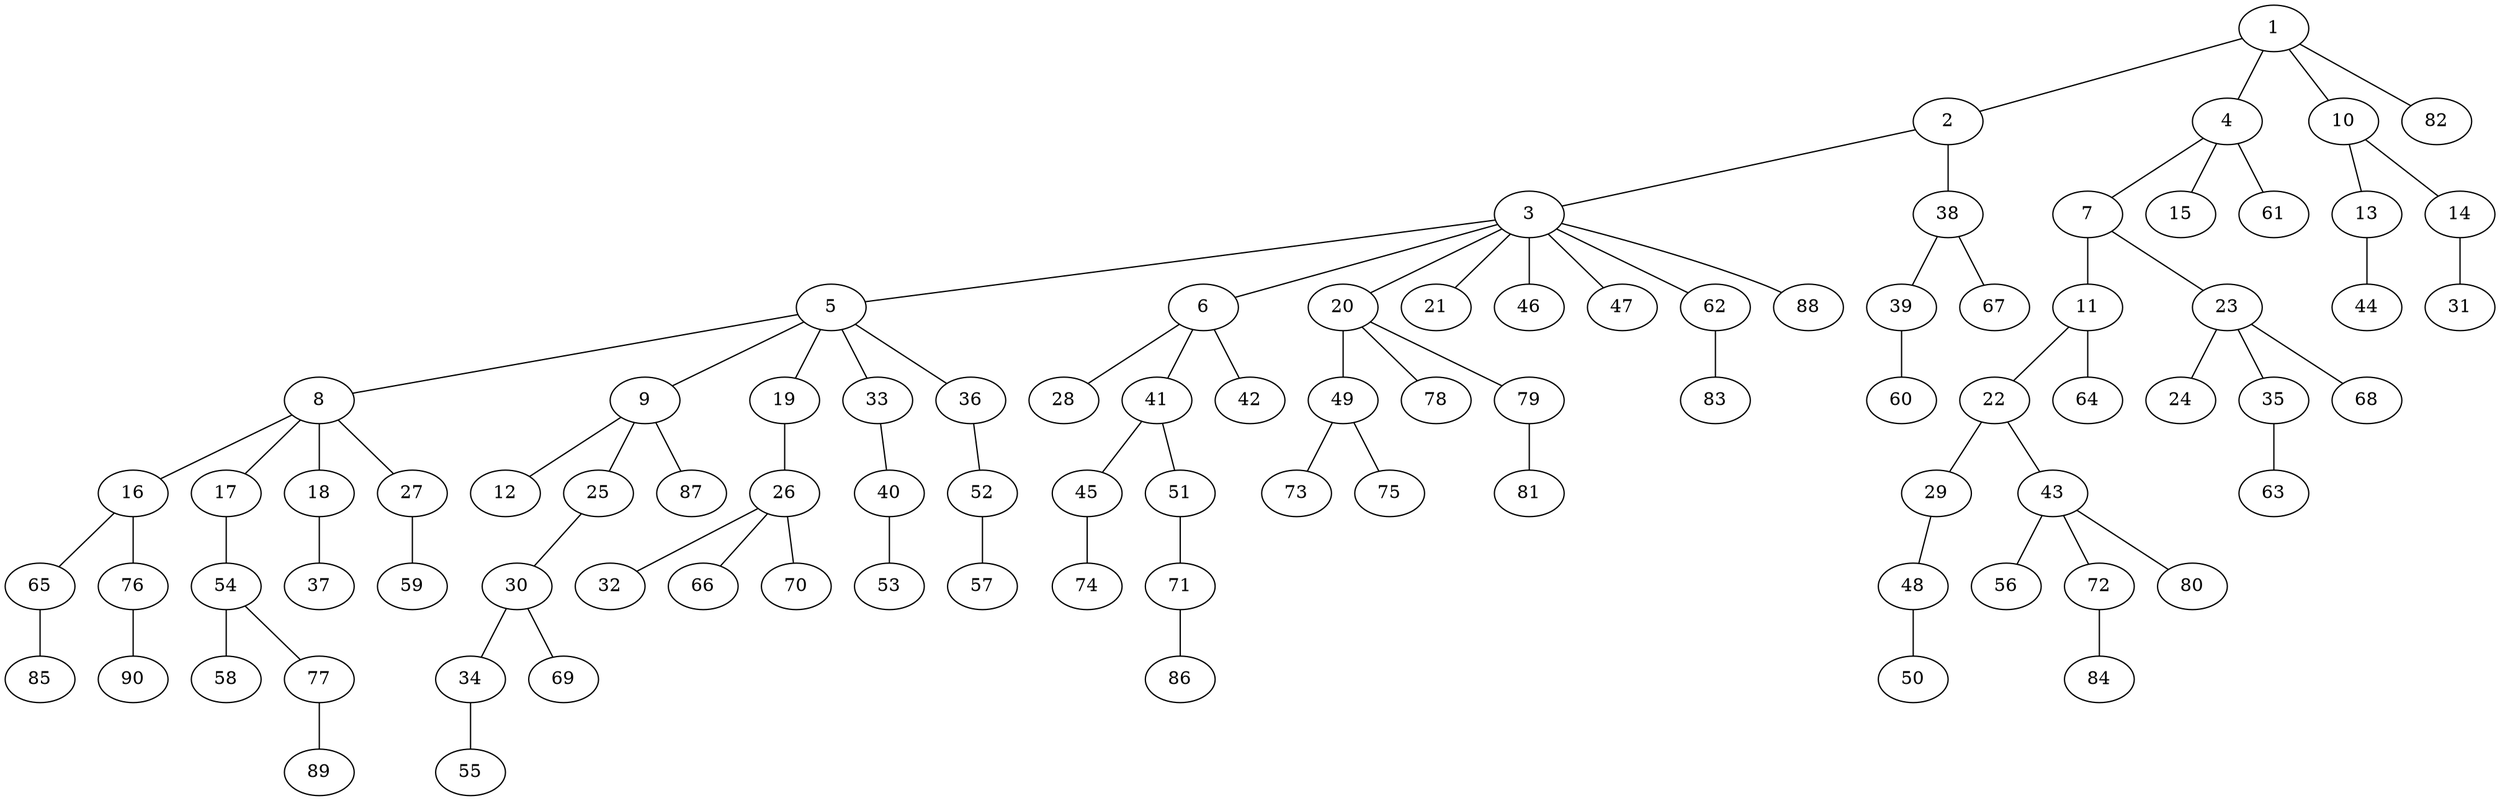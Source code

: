 graph graphname {1--2
1--4
1--10
1--82
2--3
2--38
3--5
3--6
3--20
3--21
3--46
3--47
3--62
3--88
4--7
4--15
4--61
5--8
5--9
5--19
5--33
5--36
6--28
6--41
6--42
7--11
7--23
8--16
8--17
8--18
8--27
9--12
9--25
9--87
10--13
10--14
11--22
11--64
13--44
14--31
16--65
16--76
17--54
18--37
19--26
20--49
20--78
20--79
22--29
22--43
23--24
23--35
23--68
25--30
26--32
26--66
26--70
27--59
29--48
30--34
30--69
33--40
34--55
35--63
36--52
38--39
38--67
39--60
40--53
41--45
41--51
43--56
43--72
43--80
45--74
48--50
49--73
49--75
51--71
52--57
54--58
54--77
62--83
65--85
71--86
72--84
76--90
77--89
79--81
}